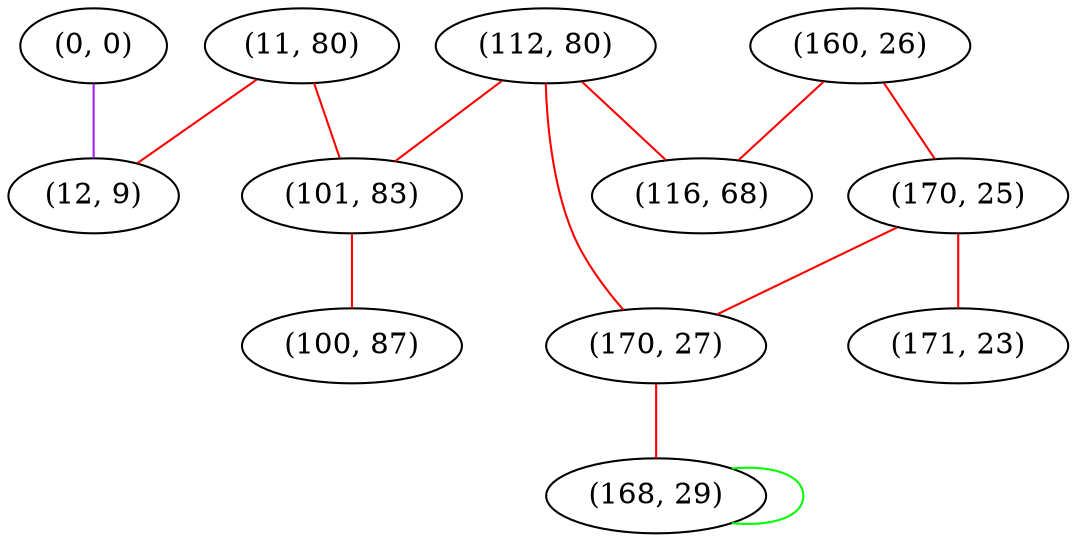 graph "" {
"(11, 80)";
"(112, 80)";
"(160, 26)";
"(170, 25)";
"(101, 83)";
"(171, 23)";
"(100, 87)";
"(0, 0)";
"(170, 27)";
"(168, 29)";
"(116, 68)";
"(12, 9)";
"(11, 80)" -- "(12, 9)"  [color=red, key=0, weight=1];
"(11, 80)" -- "(101, 83)"  [color=red, key=0, weight=1];
"(112, 80)" -- "(116, 68)"  [color=red, key=0, weight=1];
"(112, 80)" -- "(170, 27)"  [color=red, key=0, weight=1];
"(112, 80)" -- "(101, 83)"  [color=red, key=0, weight=1];
"(160, 26)" -- "(116, 68)"  [color=red, key=0, weight=1];
"(160, 26)" -- "(170, 25)"  [color=red, key=0, weight=1];
"(170, 25)" -- "(171, 23)"  [color=red, key=0, weight=1];
"(170, 25)" -- "(170, 27)"  [color=red, key=0, weight=1];
"(101, 83)" -- "(100, 87)"  [color=red, key=0, weight=1];
"(0, 0)" -- "(12, 9)"  [color=purple, key=0, weight=4];
"(170, 27)" -- "(168, 29)"  [color=red, key=0, weight=1];
"(168, 29)" -- "(168, 29)"  [color=green, key=0, weight=2];
}
